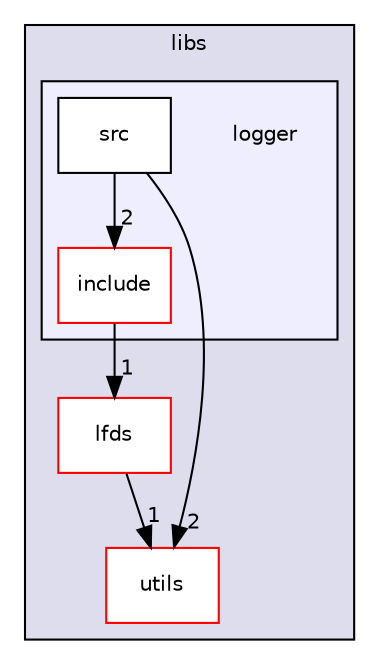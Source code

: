 digraph "/home/nyarosu/repos/hft/src/libs/logger" {
  compound=true
  node [ fontsize="10", fontname="Helvetica"];
  edge [ labelfontsize="10", labelfontname="Helvetica"];
  subgraph clusterdir_87a455bccb09a92130c26a11a880c98a {
    graph [ bgcolor="#ddddee", pencolor="black", label="libs" fontname="Helvetica", fontsize="10", URL="dir_87a455bccb09a92130c26a11a880c98a.html"]
  dir_f5ecc940fd1d9164c9f5ec8343d73055 [shape=box label="lfds" fillcolor="white" style="filled" color="red" URL="dir_f5ecc940fd1d9164c9f5ec8343d73055.html"];
  dir_0613198e77a9b173fe3ff0a50633b455 [shape=box label="utils" fillcolor="white" style="filled" color="red" URL="dir_0613198e77a9b173fe3ff0a50633b455.html"];
  subgraph clusterdir_6a7bb23dbf160e8ec7a7827a8b667fa7 {
    graph [ bgcolor="#eeeeff", pencolor="black", label="" URL="dir_6a7bb23dbf160e8ec7a7827a8b667fa7.html"];
    dir_6a7bb23dbf160e8ec7a7827a8b667fa7 [shape=plaintext label="logger"];
  dir_9fd364d8dd392863783316ddcf89118b [shape=box label="include" fillcolor="white" style="filled" color="red" URL="dir_9fd364d8dd392863783316ddcf89118b.html"];
  dir_ba61895828b6f326ce321e4171d25ef1 [shape=box label="src" fillcolor="white" style="filled" URL="dir_ba61895828b6f326ce321e4171d25ef1.html"];
  }
  }
  dir_9fd364d8dd392863783316ddcf89118b->dir_f5ecc940fd1d9164c9f5ec8343d73055 [headlabel="1", labeldistance=1.5 headhref="dir_000007_000003.html"];
  dir_f5ecc940fd1d9164c9f5ec8343d73055->dir_0613198e77a9b173fe3ff0a50633b455 [headlabel="1", labeldistance=1.5 headhref="dir_000003_000010.html"];
  dir_ba61895828b6f326ce321e4171d25ef1->dir_0613198e77a9b173fe3ff0a50633b455 [headlabel="2", labeldistance=1.5 headhref="dir_000009_000010.html"];
  dir_ba61895828b6f326ce321e4171d25ef1->dir_9fd364d8dd392863783316ddcf89118b [headlabel="2", labeldistance=1.5 headhref="dir_000009_000007.html"];
}
